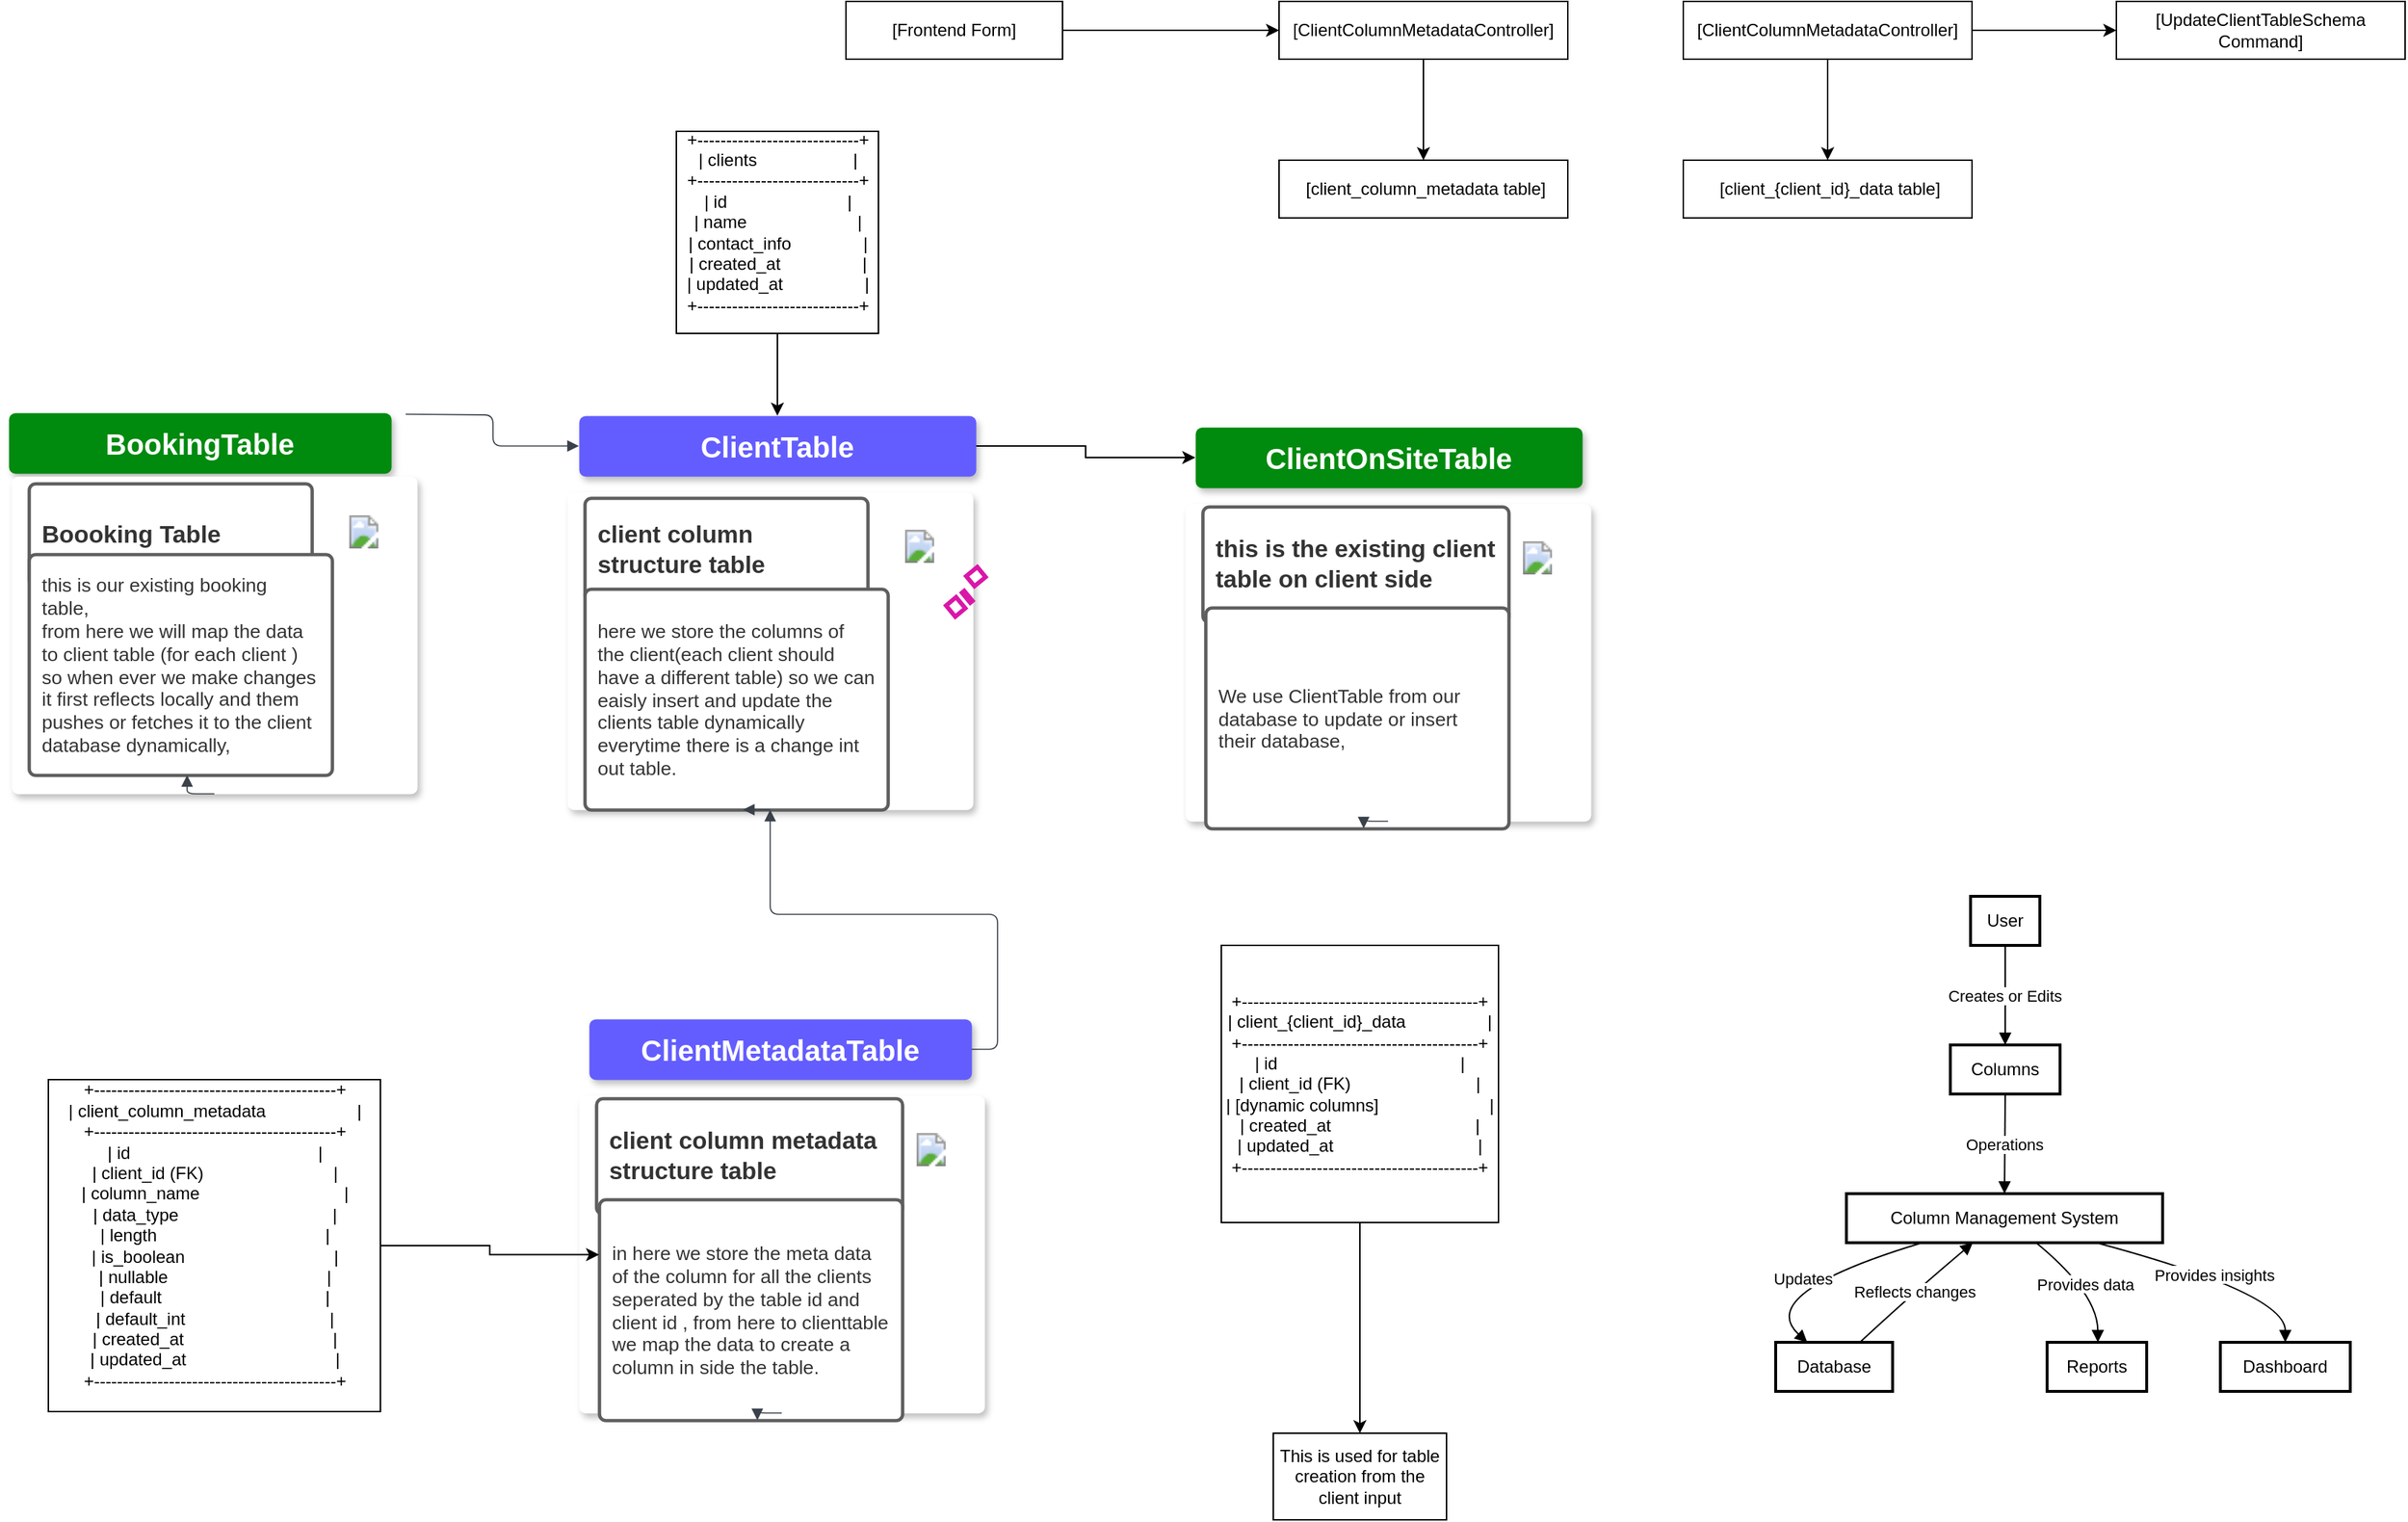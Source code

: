 <mxfile version="24.7.1" type="device">
  <diagram name="Page-1" id="gMaYoaZRvGUbOXfUQB9s">
    <mxGraphModel dx="2840" dy="1237" grid="1" gridSize="10" guides="1" tooltips="1" connect="1" arrows="1" fold="1" page="1" pageScale="1" pageWidth="850" pageHeight="1100" math="0" shadow="0">
      <root>
        <mxCell id="0" />
        <mxCell id="1" parent="0" />
        <mxCell id="2" value="User" style="whiteSpace=wrap;strokeWidth=2;" parent="1" vertex="1">
          <mxGeometry x="529" y="660" width="48" height="34" as="geometry" />
        </mxCell>
        <mxCell id="3" value="Columns" style="whiteSpace=wrap;strokeWidth=2;" parent="1" vertex="1">
          <mxGeometry x="515" y="763" width="76" height="34" as="geometry" />
        </mxCell>
        <mxCell id="4" value="Column Management System" style="whiteSpace=wrap;strokeWidth=2;" parent="1" vertex="1">
          <mxGeometry x="443" y="866" width="219" height="34" as="geometry" />
        </mxCell>
        <mxCell id="5" value="Database" style="whiteSpace=wrap;strokeWidth=2;" parent="1" vertex="1">
          <mxGeometry x="394" y="969" width="81" height="34" as="geometry" />
        </mxCell>
        <mxCell id="6" value="Reports" style="whiteSpace=wrap;strokeWidth=2;" parent="1" vertex="1">
          <mxGeometry x="582" y="969" width="69" height="34" as="geometry" />
        </mxCell>
        <mxCell id="7" value="Dashboard" style="whiteSpace=wrap;strokeWidth=2;" parent="1" vertex="1">
          <mxGeometry x="702" y="969" width="90" height="34" as="geometry" />
        </mxCell>
        <mxCell id="8" value="Creates or Edits" style="curved=1;startArrow=none;endArrow=block;exitX=0.5;exitY=1;entryX=0.5;entryY=0;" parent="1" source="2" target="3" edge="1">
          <mxGeometry relative="1" as="geometry">
            <Array as="points" />
          </mxGeometry>
        </mxCell>
        <mxCell id="9" value="Operations" style="curved=1;startArrow=none;endArrow=block;exitX=0.5;exitY=1;entryX=0.5;entryY=0;" parent="1" source="3" target="4" edge="1">
          <mxGeometry relative="1" as="geometry">
            <Array as="points" />
          </mxGeometry>
        </mxCell>
        <mxCell id="10" value="Updates" style="curved=1;startArrow=none;endArrow=block;exitX=0.24;exitY=1;entryX=0.27;entryY=0;" parent="1" source="4" target="5" edge="1">
          <mxGeometry relative="1" as="geometry">
            <Array as="points">
              <mxPoint x="379" y="935" />
            </Array>
          </mxGeometry>
        </mxCell>
        <mxCell id="11" value="Reflects changes" style="curved=1;startArrow=none;endArrow=block;exitX=0.72;exitY=0;entryX=0.4;entryY=1;" parent="1" source="5" target="4" edge="1">
          <mxGeometry relative="1" as="geometry">
            <Array as="points">
              <mxPoint x="489" y="935" />
            </Array>
          </mxGeometry>
        </mxCell>
        <mxCell id="12" value="Provides data" style="curved=1;startArrow=none;endArrow=block;exitX=0.6;exitY=1;entryX=0.51;entryY=0;" parent="1" source="4" target="6" edge="1">
          <mxGeometry relative="1" as="geometry">
            <Array as="points">
              <mxPoint x="617" y="935" />
            </Array>
          </mxGeometry>
        </mxCell>
        <mxCell id="13" value="Provides insights" style="curved=1;startArrow=none;endArrow=block;exitX=0.79;exitY=1;entryX=0.5;entryY=0;" parent="1" source="4" target="7" edge="1">
          <mxGeometry relative="1" as="geometry">
            <Array as="points">
              <mxPoint x="747" y="935" />
            </Array>
          </mxGeometry>
        </mxCell>
        <mxCell id="Tjk8ZkDtgPsQPMGKYItO-14" value="" style="group;dropTarget=0;pointerEvents=0;" vertex="1" parent="1">
          <mxGeometry x="-276" y="416" width="24" height="29" as="geometry" />
        </mxCell>
        <mxCell id="Tjk8ZkDtgPsQPMGKYItO-15" value="" style="html=1;overflow=block;blockSpacing=1;whiteSpace=wrap;fontSize=13;spacing=0;strokeColor=#d916a8;strokeOpacity=100;rotation=140.412;fillColor=#ffffff;strokeWidth=3;lucidId=u~AWlQXzpMVH;" vertex="1" parent="Tjk8ZkDtgPsQPMGKYItO-14">
          <mxGeometry x="12" y="13" width="2" height="9" as="geometry" />
        </mxCell>
        <mxCell id="Tjk8ZkDtgPsQPMGKYItO-16" value="" style="html=1;overflow=block;blockSpacing=1;whiteSpace=wrap;fontSize=13;spacing=0;strokeColor=#d916a8;strokeOpacity=100;rotation=140.412;fillColor=#ffffff;strokeWidth=3;lucidId=u~AWwldwpm_q;" vertex="1" parent="Tjk8ZkDtgPsQPMGKYItO-14">
          <mxGeometry x="14" width="10" height="9" as="geometry" />
        </mxCell>
        <mxCell id="Tjk8ZkDtgPsQPMGKYItO-17" value="" style="html=1;overflow=block;blockSpacing=1;whiteSpace=wrap;fontSize=13;spacing=0;strokeColor=#d916a8;strokeOpacity=100;rotation=-129.588;fillColor=#ffffff;strokeWidth=3;lucidId=u~AWUJAmjBKh;" vertex="1" parent="Tjk8ZkDtgPsQPMGKYItO-14">
          <mxGeometry y="20" width="10" height="9" as="geometry" />
        </mxCell>
        <mxCell id="Tjk8ZkDtgPsQPMGKYItO-18" value="" style="group;dropTarget=0;pointerEvents=0;" vertex="1" parent="1">
          <mxGeometry x="-443" y="380" width="281" height="220.051" as="geometry" />
        </mxCell>
        <mxCell id="Tjk8ZkDtgPsQPMGKYItO-19" value="" style="html=1;overflow=block;blockSpacing=1;whiteSpace=wrap;fontSize=13;spacing=9;verticalAlign=middle;strokeOpacity=0;fillOpacity=100;rounded=1;absoluteArcSize=1;arcSize=9;shadow=1;fillColor=#ffffff;strokeWidth=2.3;lucidId=u~AWqBCV2VS5;" vertex="1" parent="Tjk8ZkDtgPsQPMGKYItO-18">
          <mxGeometry width="281" height="220" as="geometry" />
        </mxCell>
        <mxCell id="Tjk8ZkDtgPsQPMGKYItO-20" value="" style="html=1;overflow=block;blockSpacing=1;whiteSpace=wrap;shape=image;fontSize=13;spacing=0;strokeColor=none;strokeOpacity=100;strokeWidth=0;image=https://images.lucid.app/images/c185afb9-412e-4422-b100-92cf660dc075/content;lucidId=u~AWeNDob2s1;" vertex="1" parent="Tjk8ZkDtgPsQPMGKYItO-18">
          <mxGeometry x="224" y="26" width="40" height="23" as="geometry" />
        </mxCell>
        <mxCell id="Tjk8ZkDtgPsQPMGKYItO-21" value="client column structure table" style="html=1;overflow=block;blockSpacing=1;whiteSpace=wrap;fontSize=16.7;fontColor=#333333;fontStyle=1;align=left;spacing=9;verticalAlign=middle;strokeColor=#5e5e5e;strokeOpacity=100;rounded=1;absoluteArcSize=1;arcSize=9;strokeWidth=2.3;lucidId=u~AWYS-4RPeJ;" vertex="1" parent="Tjk8ZkDtgPsQPMGKYItO-18">
          <mxGeometry x="12" y="4" width="196" height="71" as="geometry" />
        </mxCell>
        <mxCell id="Tjk8ZkDtgPsQPMGKYItO-22" value="here we store the columns of the client(each client should have a different table) so we can eaisly insert and update the clients table dynamically everytime there is a change int out table." style="html=1;overflow=block;blockSpacing=1;whiteSpace=wrap;fontSize=13.3;fontColor=#333333;align=left;spacing=9;verticalAlign=middle;strokeColor=#5e5e5e;strokeOpacity=100;rounded=1;absoluteArcSize=1;arcSize=9;strokeWidth=2.3;lucidId=u~AW5iMgt4Q7;" vertex="1" parent="Tjk8ZkDtgPsQPMGKYItO-18">
          <mxGeometry x="12" y="67" width="210" height="153" as="geometry" />
        </mxCell>
        <mxCell id="Tjk8ZkDtgPsQPMGKYItO-23" value="" style="html=1;jettySize=18;whiteSpace=wrap;fontSize=13;strokeColor=#3a414a;strokeOpacity=100;strokeWidth=0.8;rounded=1;arcSize=12;edgeStyle=orthogonalEdgeStyle;startArrow=none;endArrow=block;endFill=1;exitX=0.5;exitY=1;exitPerimeter=0;entryX=0.522;entryY=1;entryPerimeter=0;lucidId=dcBWwTLND8jL;" edge="1" parent="Tjk8ZkDtgPsQPMGKYItO-18" source="Tjk8ZkDtgPsQPMGKYItO-19" target="Tjk8ZkDtgPsQPMGKYItO-22">
          <mxGeometry width="100" height="100" relative="1" as="geometry">
            <Array as="points" />
          </mxGeometry>
        </mxCell>
        <mxCell id="Tjk8ZkDtgPsQPMGKYItO-65" style="edgeStyle=orthogonalEdgeStyle;rounded=0;orthogonalLoop=1;jettySize=auto;html=1;" edge="1" parent="1" source="Tjk8ZkDtgPsQPMGKYItO-24" target="Tjk8ZkDtgPsQPMGKYItO-62">
          <mxGeometry relative="1" as="geometry" />
        </mxCell>
        <mxCell id="Tjk8ZkDtgPsQPMGKYItO-24" value="ClientTable" style="html=1;overflow=block;blockSpacing=1;whiteSpace=wrap;fontSize=20;fontColor=#ffffff;fontStyle=1;align=center;spacing=9;verticalAlign=middle;strokeOpacity=0;fillOpacity=100;rounded=1;absoluteArcSize=1;arcSize=9;shadow=1;fillColor=#635dff;strokeWidth=2.3;lucidId=u~AWKzOc-3VQ;" vertex="1" parent="1">
          <mxGeometry x="-435" y="327" width="275" height="42" as="geometry" />
        </mxCell>
        <mxCell id="Tjk8ZkDtgPsQPMGKYItO-25" value="BookingTable" style="html=1;overflow=block;blockSpacing=1;whiteSpace=wrap;fontSize=20;fontColor=#ffffff;fontStyle=1;align=center;spacing=9;verticalAlign=middle;strokeOpacity=0;fillOpacity=100;rounded=1;absoluteArcSize=1;arcSize=9;shadow=1;fillColor=#008A0E;strokeWidth=2.3;lucidId=nfBWnPnNE7Cg;" vertex="1" parent="1">
          <mxGeometry x="-830" y="325" width="265" height="42" as="geometry" />
        </mxCell>
        <mxCell id="Tjk8ZkDtgPsQPMGKYItO-26" value="" style="group;dropTarget=0;pointerEvents=0;" vertex="1" parent="1">
          <mxGeometry x="-661" y="405" width="24" height="30" as="geometry" />
        </mxCell>
        <mxCell id="Tjk8ZkDtgPsQPMGKYItO-27" value="" style="html=1;overflow=block;blockSpacing=1;whiteSpace=wrap;fontSize=13;spacing=0;strokeColor=#d916a8;strokeOpacity=100;rotation=140.412;fillColor=#ffffff;strokeWidth=3;lucidId=rfBW~.pLNgYe;" vertex="1" parent="Tjk8ZkDtgPsQPMGKYItO-26">
          <mxGeometry x="12" y="13" width="2" height="9" as="geometry" />
        </mxCell>
        <mxCell id="Tjk8ZkDtgPsQPMGKYItO-28" value="" style="html=1;overflow=block;blockSpacing=1;whiteSpace=wrap;fontSize=13;spacing=0;strokeColor=#d916a8;strokeOpacity=100;rotation=140.412;fillColor=#ffffff;strokeWidth=3;lucidId=rfBWUp2QNTFI;" vertex="1" parent="Tjk8ZkDtgPsQPMGKYItO-26">
          <mxGeometry x="14" width="10" height="9" as="geometry" />
        </mxCell>
        <mxCell id="Tjk8ZkDtgPsQPMGKYItO-29" value="" style="html=1;overflow=block;blockSpacing=1;whiteSpace=wrap;fontSize=13;spacing=0;strokeColor=#d916a8;strokeOpacity=100;rotation=-129.588;fillColor=#ffffff;strokeWidth=3;lucidId=rfBWaRpt~s8Z;" vertex="1" parent="Tjk8ZkDtgPsQPMGKYItO-26">
          <mxGeometry y="21" width="10" height="9" as="geometry" />
        </mxCell>
        <mxCell id="Tjk8ZkDtgPsQPMGKYItO-30" value="" style="group;dropTarget=0;pointerEvents=0;" vertex="1" parent="1">
          <mxGeometry x="-828" y="369" width="281" height="220.243" as="geometry" />
        </mxCell>
        <mxCell id="Tjk8ZkDtgPsQPMGKYItO-31" value="" style="html=1;overflow=block;blockSpacing=1;whiteSpace=wrap;fontSize=13;spacing=9;verticalAlign=middle;strokeOpacity=0;fillOpacity=100;rounded=1;absoluteArcSize=1;arcSize=9;shadow=1;fillColor=#ffffff;strokeWidth=2.3;lucidId=rfBWUqkXzSNi;" vertex="1" parent="Tjk8ZkDtgPsQPMGKYItO-30">
          <mxGeometry width="281" height="220" as="geometry" />
        </mxCell>
        <mxCell id="Tjk8ZkDtgPsQPMGKYItO-32" value="" style="html=1;overflow=block;blockSpacing=1;whiteSpace=wrap;shape=image;fontSize=13;spacing=0;strokeColor=none;strokeOpacity=100;strokeWidth=0;image=https://images.lucid.app/images/c185afb9-412e-4422-b100-92cf660dc075/content;lucidId=rfBWHFWRYWUi;" vertex="1" parent="Tjk8ZkDtgPsQPMGKYItO-30">
          <mxGeometry x="224" y="27" width="40" height="23" as="geometry" />
        </mxCell>
        <mxCell id="Tjk8ZkDtgPsQPMGKYItO-33" value="Boooking Table" style="html=1;overflow=block;blockSpacing=1;whiteSpace=wrap;fontSize=16.7;fontColor=#333333;fontStyle=1;align=left;spacing=9;verticalAlign=middle;strokeColor=#5e5e5e;strokeOpacity=100;rounded=1;absoluteArcSize=1;arcSize=9;strokeWidth=2.3;lucidId=rfBW9VxdSLrM;" vertex="1" parent="Tjk8ZkDtgPsQPMGKYItO-30">
          <mxGeometry x="12" y="5" width="196" height="71" as="geometry" />
        </mxCell>
        <mxCell id="Tjk8ZkDtgPsQPMGKYItO-34" value="this is our existing booking table,&#xa;from here we will map the data to client table (for each client ) so when ever we make changes it first reflects locally and them pushes or fetches it to the client database dynamically," style="html=1;overflow=block;blockSpacing=1;whiteSpace=wrap;fontSize=13.3;fontColor=#333333;align=left;spacing=9;verticalAlign=middle;strokeColor=#5e5e5e;strokeOpacity=100;rounded=1;absoluteArcSize=1;arcSize=9;strokeWidth=2.3;lucidId=rfBWb71aAcAI;" vertex="1" parent="Tjk8ZkDtgPsQPMGKYItO-30">
          <mxGeometry x="12" y="54" width="210" height="153" as="geometry" />
        </mxCell>
        <mxCell id="Tjk8ZkDtgPsQPMGKYItO-35" value="" style="html=1;jettySize=18;whiteSpace=wrap;fontSize=13;strokeColor=#3a414a;strokeOpacity=100;strokeWidth=0.8;rounded=1;arcSize=12;edgeStyle=orthogonalEdgeStyle;startArrow=none;endArrow=block;endFill=1;exitX=0.5;exitY=1;exitPerimeter=0;entryX=0.522;entryY=1;entryPerimeter=0;lucidId=rfBWBphx.Z_N;" edge="1" parent="Tjk8ZkDtgPsQPMGKYItO-30" source="Tjk8ZkDtgPsQPMGKYItO-31" target="Tjk8ZkDtgPsQPMGKYItO-34">
          <mxGeometry width="100" height="100" relative="1" as="geometry">
            <Array as="points" />
          </mxGeometry>
        </mxCell>
        <mxCell id="Tjk8ZkDtgPsQPMGKYItO-36" value="" style="html=1;jettySize=18;whiteSpace=wrap;fontSize=13;strokeColor=#3a414a;strokeOpacity=100;strokeWidth=0.8;rounded=1;arcSize=12;edgeStyle=orthogonalEdgeStyle;startArrow=none;endArrow=block;endFill=1;exitX=1;exitY=0.5;exitPerimeter=0;entryX=0;entryY=0.5;entryPerimeter=0;lucidId=4iBWdzindmDg;" edge="1" parent="1" target="Tjk8ZkDtgPsQPMGKYItO-24">
          <mxGeometry width="100" height="100" relative="1" as="geometry">
            <Array as="points" />
            <mxPoint x="-555" y="326" as="sourcePoint" />
          </mxGeometry>
        </mxCell>
        <mxCell id="Tjk8ZkDtgPsQPMGKYItO-37" value="" style="html=1;overflow=block;blockSpacing=1;whiteSpace=wrap;fontSize=13;spacing=0;strokeColor=#d916a8;strokeOpacity=100;rotation=140.412;fillColor=#ffffff;strokeWidth=3;lucidId=.iBWWZ9fMMan;" vertex="1" parent="1">
          <mxGeometry x="-167" y="448" width="2" height="9" as="geometry" />
        </mxCell>
        <mxCell id="Tjk8ZkDtgPsQPMGKYItO-38" value="" style="html=1;overflow=block;blockSpacing=1;whiteSpace=wrap;fontSize=13;spacing=0;strokeColor=#d916a8;strokeOpacity=100;rotation=140.412;fillColor=#ffffff;strokeWidth=3;lucidId=.iBWFMiYElh8;" vertex="1" parent="1">
          <mxGeometry x="-165" y="434" width="10" height="9" as="geometry" />
        </mxCell>
        <mxCell id="Tjk8ZkDtgPsQPMGKYItO-39" value="" style="html=1;overflow=block;blockSpacing=1;whiteSpace=wrap;fontSize=13;spacing=0;strokeColor=#d916a8;strokeOpacity=100;rotation=-129.588;fillColor=#ffffff;strokeWidth=3;lucidId=.iBW_JqygYs_;" vertex="1" parent="1">
          <mxGeometry x="-179" y="455" width="10" height="9" as="geometry" />
        </mxCell>
        <mxCell id="Tjk8ZkDtgPsQPMGKYItO-40" value="" style="group;dropTarget=0;pointerEvents=0;" vertex="1" parent="1">
          <mxGeometry x="-435" y="798" width="281" height="220.101" as="geometry" />
        </mxCell>
        <mxCell id="Tjk8ZkDtgPsQPMGKYItO-41" value="" style="html=1;overflow=block;blockSpacing=1;whiteSpace=wrap;fontSize=13;spacing=9;verticalAlign=middle;strokeOpacity=0;fillOpacity=100;rounded=1;absoluteArcSize=1;arcSize=9;shadow=1;fillColor=#ffffff;strokeWidth=2.3;lucidId=.iBWFkyO.M_Q;" vertex="1" parent="Tjk8ZkDtgPsQPMGKYItO-40">
          <mxGeometry width="281" height="220" as="geometry" />
        </mxCell>
        <mxCell id="Tjk8ZkDtgPsQPMGKYItO-42" value="" style="html=1;overflow=block;blockSpacing=1;whiteSpace=wrap;shape=image;fontSize=13;spacing=0;strokeColor=none;strokeOpacity=100;strokeWidth=0;image=https://images.lucid.app/images/c185afb9-412e-4422-b100-92cf660dc075/content;lucidId=.iBWa8JKXVgN;" vertex="1" parent="Tjk8ZkDtgPsQPMGKYItO-40">
          <mxGeometry x="224" y="26" width="40" height="23" as="geometry" />
        </mxCell>
        <mxCell id="Tjk8ZkDtgPsQPMGKYItO-43" value="client column metadata structure table" style="html=1;overflow=block;blockSpacing=1;whiteSpace=wrap;fontSize=16.7;fontColor=#333333;fontStyle=1;align=left;spacing=9;verticalAlign=middle;strokeColor=#5e5e5e;strokeOpacity=100;rounded=1;absoluteArcSize=1;arcSize=9;strokeWidth=2.3;lucidId=.iBWCVdhbdKs;" vertex="1" parent="Tjk8ZkDtgPsQPMGKYItO-40">
          <mxGeometry x="12" y="2" width="212" height="80" as="geometry" />
        </mxCell>
        <mxCell id="Tjk8ZkDtgPsQPMGKYItO-44" value="in here we store the meta data of the column for all the clients seperated by the table id and client id , from here to clienttable we map the data to create a column in side the table." style="html=1;overflow=block;blockSpacing=1;whiteSpace=wrap;fontSize=13.3;fontColor=#333333;align=left;spacing=9;verticalAlign=middle;strokeColor=#5e5e5e;strokeOpacity=100;rounded=1;absoluteArcSize=1;arcSize=9;strokeWidth=2.3;lucidId=.iBWprZ5b4EC;" vertex="1" parent="Tjk8ZkDtgPsQPMGKYItO-40">
          <mxGeometry x="14" y="72" width="210" height="153" as="geometry" />
        </mxCell>
        <mxCell id="Tjk8ZkDtgPsQPMGKYItO-45" value="" style="html=1;jettySize=18;whiteSpace=wrap;fontSize=13;strokeColor=#3a414a;strokeOpacity=100;strokeWidth=0.8;rounded=1;arcSize=12;edgeStyle=orthogonalEdgeStyle;startArrow=none;endArrow=block;endFill=1;exitX=0.5;exitY=1;exitPerimeter=0;entryX=0.522;entryY=1;entryPerimeter=0;lucidId=.iBWMOWsubrZ;" edge="1" parent="Tjk8ZkDtgPsQPMGKYItO-40" source="Tjk8ZkDtgPsQPMGKYItO-41" target="Tjk8ZkDtgPsQPMGKYItO-44">
          <mxGeometry width="100" height="100" relative="1" as="geometry">
            <Array as="points" />
          </mxGeometry>
        </mxCell>
        <mxCell id="Tjk8ZkDtgPsQPMGKYItO-46" value="ClientMetadataTable" style="html=1;overflow=block;blockSpacing=1;whiteSpace=wrap;fontSize=20;fontColor=#ffffff;fontStyle=1;align=center;spacing=9;verticalAlign=middle;strokeOpacity=0;fillOpacity=100;rounded=1;absoluteArcSize=1;arcSize=9;shadow=1;fillColor=#635dff;strokeWidth=2.3;lucidId=.iBWn_iySjag;" vertex="1" parent="1">
          <mxGeometry x="-428" y="745" width="265" height="42" as="geometry" />
        </mxCell>
        <mxCell id="Tjk8ZkDtgPsQPMGKYItO-47" value="" style="html=1;jettySize=18;whiteSpace=wrap;fontSize=13;strokeColor=#3a414a;strokeOpacity=100;strokeWidth=0.8;rounded=1;arcSize=12;edgeStyle=orthogonalEdgeStyle;startArrow=none;endArrow=block;endFill=1;exitX=1;exitY=0.5;exitPerimeter=0;entryX=0.5;entryY=1;entryPerimeter=0;lucidId=-kBWqiRF8m~P;" edge="1" parent="1" source="Tjk8ZkDtgPsQPMGKYItO-46" target="Tjk8ZkDtgPsQPMGKYItO-19">
          <mxGeometry width="100" height="100" relative="1" as="geometry">
            <Array as="points" />
          </mxGeometry>
        </mxCell>
        <mxCell id="Tjk8ZkDtgPsQPMGKYItO-56" value="" style="group;dropTarget=0;pointerEvents=0;" vertex="1" parent="1">
          <mxGeometry x="-15" y="388" width="281" height="220.101" as="geometry" />
        </mxCell>
        <mxCell id="Tjk8ZkDtgPsQPMGKYItO-57" value="" style="html=1;overflow=block;blockSpacing=1;whiteSpace=wrap;fontSize=13;spacing=9;verticalAlign=middle;strokeOpacity=0;fillOpacity=100;rounded=1;absoluteArcSize=1;arcSize=9;shadow=1;fillColor=#ffffff;strokeWidth=2.3;lucidId=.iBWFkyO.M_Q;" vertex="1" parent="Tjk8ZkDtgPsQPMGKYItO-56">
          <mxGeometry width="281" height="220" as="geometry" />
        </mxCell>
        <mxCell id="Tjk8ZkDtgPsQPMGKYItO-58" value="" style="html=1;overflow=block;blockSpacing=1;whiteSpace=wrap;shape=image;fontSize=13;spacing=0;strokeColor=none;strokeOpacity=100;strokeWidth=0;image=https://images.lucid.app/images/c185afb9-412e-4422-b100-92cf660dc075/content;lucidId=.iBWa8JKXVgN;" vertex="1" parent="Tjk8ZkDtgPsQPMGKYItO-56">
          <mxGeometry x="224" y="26" width="40" height="23" as="geometry" />
        </mxCell>
        <mxCell id="Tjk8ZkDtgPsQPMGKYItO-59" value="this is the existing client table on client side&amp;nbsp;" style="html=1;overflow=block;blockSpacing=1;whiteSpace=wrap;fontSize=16.7;fontColor=#333333;fontStyle=1;align=left;spacing=9;verticalAlign=middle;strokeColor=#5e5e5e;strokeOpacity=100;rounded=1;absoluteArcSize=1;arcSize=9;strokeWidth=2.3;lucidId=.iBWCVdhbdKs;" vertex="1" parent="Tjk8ZkDtgPsQPMGKYItO-56">
          <mxGeometry x="12" y="2" width="212" height="80" as="geometry" />
        </mxCell>
        <mxCell id="Tjk8ZkDtgPsQPMGKYItO-60" value="We use ClientTable from our database to update or insert their database," style="html=1;overflow=block;blockSpacing=1;whiteSpace=wrap;fontSize=13.3;fontColor=#333333;align=left;spacing=9;verticalAlign=middle;strokeColor=#5e5e5e;strokeOpacity=100;rounded=1;absoluteArcSize=1;arcSize=9;strokeWidth=2.3;lucidId=.iBWprZ5b4EC;" vertex="1" parent="Tjk8ZkDtgPsQPMGKYItO-56">
          <mxGeometry x="14" y="72" width="210" height="153" as="geometry" />
        </mxCell>
        <mxCell id="Tjk8ZkDtgPsQPMGKYItO-61" value="" style="html=1;jettySize=18;whiteSpace=wrap;fontSize=13;strokeColor=#3a414a;strokeOpacity=100;strokeWidth=0.8;rounded=1;arcSize=12;edgeStyle=orthogonalEdgeStyle;startArrow=none;endArrow=block;endFill=1;exitX=0.5;exitY=1;exitPerimeter=0;entryX=0.522;entryY=1;entryPerimeter=0;lucidId=.iBWMOWsubrZ;" edge="1" parent="Tjk8ZkDtgPsQPMGKYItO-56" source="Tjk8ZkDtgPsQPMGKYItO-57" target="Tjk8ZkDtgPsQPMGKYItO-60">
          <mxGeometry width="100" height="100" relative="1" as="geometry">
            <Array as="points" />
          </mxGeometry>
        </mxCell>
        <mxCell id="Tjk8ZkDtgPsQPMGKYItO-62" value="ClientOnSiteTable" style="html=1;overflow=block;blockSpacing=1;whiteSpace=wrap;fontSize=20;fontColor=#ffffff;fontStyle=1;align=center;spacing=9;verticalAlign=middle;strokeOpacity=0;fillOpacity=100;rounded=1;absoluteArcSize=1;arcSize=9;shadow=1;fillColor=#008A0E;strokeWidth=2.3;lucidId=.iBWn_iySjag;" vertex="1" parent="1">
          <mxGeometry x="-8" y="335" width="268" height="42" as="geometry" />
        </mxCell>
        <mxCell id="Tjk8ZkDtgPsQPMGKYItO-70" style="edgeStyle=orthogonalEdgeStyle;rounded=0;orthogonalLoop=1;jettySize=auto;html=1;entryX=0;entryY=0.5;entryDx=0;entryDy=0;" edge="1" parent="1" source="Tjk8ZkDtgPsQPMGKYItO-68" target="Tjk8ZkDtgPsQPMGKYItO-69">
          <mxGeometry relative="1" as="geometry" />
        </mxCell>
        <mxCell id="Tjk8ZkDtgPsQPMGKYItO-68" value="&lt;span style=&quot;text-align: left;&quot;&gt;[Frontend Form]&lt;/span&gt;" style="rounded=0;whiteSpace=wrap;html=1;" vertex="1" parent="1">
          <mxGeometry x="-250" y="40" width="150" height="40" as="geometry" />
        </mxCell>
        <mxCell id="Tjk8ZkDtgPsQPMGKYItO-72" style="edgeStyle=orthogonalEdgeStyle;rounded=0;orthogonalLoop=1;jettySize=auto;html=1;entryX=0.5;entryY=0;entryDx=0;entryDy=0;" edge="1" parent="1" source="Tjk8ZkDtgPsQPMGKYItO-69" target="Tjk8ZkDtgPsQPMGKYItO-71">
          <mxGeometry relative="1" as="geometry" />
        </mxCell>
        <mxCell id="Tjk8ZkDtgPsQPMGKYItO-69" value="&lt;span style=&quot;text-align: left;&quot;&gt;[ClientColumnMetadataController]&lt;/span&gt;" style="rounded=0;whiteSpace=wrap;html=1;" vertex="1" parent="1">
          <mxGeometry x="50" y="40" width="200" height="40" as="geometry" />
        </mxCell>
        <mxCell id="Tjk8ZkDtgPsQPMGKYItO-71" value="&lt;span style=&quot;text-align: left;&quot;&gt;&amp;nbsp;[client_column_metadata table]&lt;/span&gt;" style="rounded=0;whiteSpace=wrap;html=1;" vertex="1" parent="1">
          <mxGeometry x="50" y="150" width="200" height="40" as="geometry" />
        </mxCell>
        <mxCell id="Tjk8ZkDtgPsQPMGKYItO-76" style="edgeStyle=orthogonalEdgeStyle;rounded=0;orthogonalLoop=1;jettySize=auto;html=1;" edge="1" parent="1" source="Tjk8ZkDtgPsQPMGKYItO-73" target="Tjk8ZkDtgPsQPMGKYItO-74">
          <mxGeometry relative="1" as="geometry" />
        </mxCell>
        <mxCell id="Tjk8ZkDtgPsQPMGKYItO-77" style="edgeStyle=orthogonalEdgeStyle;rounded=0;orthogonalLoop=1;jettySize=auto;html=1;entryX=0.5;entryY=0;entryDx=0;entryDy=0;" edge="1" parent="1" source="Tjk8ZkDtgPsQPMGKYItO-73" target="Tjk8ZkDtgPsQPMGKYItO-75">
          <mxGeometry relative="1" as="geometry" />
        </mxCell>
        <mxCell id="Tjk8ZkDtgPsQPMGKYItO-73" value="&lt;span style=&quot;text-align: left;&quot;&gt;[ClientColumnMetadataController]&lt;/span&gt;" style="rounded=0;whiteSpace=wrap;html=1;" vertex="1" parent="1">
          <mxGeometry x="330" y="40" width="200" height="40" as="geometry" />
        </mxCell>
        <mxCell id="Tjk8ZkDtgPsQPMGKYItO-74" value="&lt;span style=&quot;text-align: left;&quot;&gt;[UpdateClientTableSchema Command]&lt;/span&gt;" style="rounded=0;whiteSpace=wrap;html=1;" vertex="1" parent="1">
          <mxGeometry x="630" y="40" width="200" height="40" as="geometry" />
        </mxCell>
        <mxCell id="Tjk8ZkDtgPsQPMGKYItO-75" value="&lt;span style=&quot;text-align: left;&quot;&gt;&amp;nbsp;[client_{client_id}_data table]&lt;/span&gt;" style="rounded=0;whiteSpace=wrap;html=1;" vertex="1" parent="1">
          <mxGeometry x="330" y="150" width="200" height="40" as="geometry" />
        </mxCell>
        <mxCell id="Tjk8ZkDtgPsQPMGKYItO-85" style="edgeStyle=orthogonalEdgeStyle;rounded=0;orthogonalLoop=1;jettySize=auto;html=1;entryX=0;entryY=0.25;entryDx=0;entryDy=0;" edge="1" parent="1" source="Tjk8ZkDtgPsQPMGKYItO-80" target="Tjk8ZkDtgPsQPMGKYItO-44">
          <mxGeometry relative="1" as="geometry" />
        </mxCell>
        <mxCell id="Tjk8ZkDtgPsQPMGKYItO-80" value="&lt;div&gt;+------------------------------------------+&lt;/div&gt;&lt;div&gt;| client_column_metadata&amp;nbsp; &amp;nbsp; &amp;nbsp; &amp;nbsp; &amp;nbsp; &amp;nbsp; &amp;nbsp; &amp;nbsp; &amp;nbsp; &amp;nbsp;|&lt;/div&gt;&lt;div&gt;+------------------------------------------+&lt;/div&gt;&lt;div&gt;| id&amp;nbsp; &amp;nbsp; &amp;nbsp; &amp;nbsp; &amp;nbsp; &amp;nbsp; &amp;nbsp; &amp;nbsp; &amp;nbsp; &amp;nbsp; &amp;nbsp; &amp;nbsp; &amp;nbsp; &amp;nbsp; &amp;nbsp; &amp;nbsp; &amp;nbsp; &amp;nbsp; &amp;nbsp; &amp;nbsp;|&lt;/div&gt;&lt;div&gt;| client_id (FK)&amp;nbsp; &amp;nbsp; &amp;nbsp; &amp;nbsp; &amp;nbsp; &amp;nbsp; &amp;nbsp; &amp;nbsp; &amp;nbsp; &amp;nbsp; &amp;nbsp; &amp;nbsp; &amp;nbsp; &amp;nbsp;|&lt;/div&gt;&lt;div&gt;| column_name&amp;nbsp; &amp;nbsp; &amp;nbsp; &amp;nbsp; &amp;nbsp; &amp;nbsp; &amp;nbsp; &amp;nbsp; &amp;nbsp; &amp;nbsp; &amp;nbsp; &amp;nbsp; &amp;nbsp; &amp;nbsp; &amp;nbsp; |&lt;/div&gt;&lt;div&gt;| data_type&amp;nbsp; &amp;nbsp; &amp;nbsp; &amp;nbsp; &amp;nbsp; &amp;nbsp; &amp;nbsp; &amp;nbsp; &amp;nbsp; &amp;nbsp; &amp;nbsp; &amp;nbsp; &amp;nbsp; &amp;nbsp; &amp;nbsp; &amp;nbsp; |&lt;/div&gt;&lt;div&gt;| length&amp;nbsp; &amp;nbsp; &amp;nbsp; &amp;nbsp; &amp;nbsp; &amp;nbsp; &amp;nbsp; &amp;nbsp; &amp;nbsp; &amp;nbsp; &amp;nbsp; &amp;nbsp; &amp;nbsp; &amp;nbsp; &amp;nbsp; &amp;nbsp; &amp;nbsp; &amp;nbsp;|&lt;/div&gt;&lt;div&gt;| is_boolean&amp;nbsp; &amp;nbsp; &amp;nbsp; &amp;nbsp; &amp;nbsp; &amp;nbsp; &amp;nbsp; &amp;nbsp; &amp;nbsp; &amp;nbsp; &amp;nbsp; &amp;nbsp; &amp;nbsp; &amp;nbsp; &amp;nbsp; &amp;nbsp;|&lt;/div&gt;&lt;div&gt;| nullable&amp;nbsp; &amp;nbsp; &amp;nbsp; &amp;nbsp; &amp;nbsp; &amp;nbsp; &amp;nbsp; &amp;nbsp; &amp;nbsp; &amp;nbsp; &amp;nbsp; &amp;nbsp; &amp;nbsp; &amp;nbsp; &amp;nbsp; &amp;nbsp; &amp;nbsp;|&lt;/div&gt;&lt;div&gt;| default&amp;nbsp; &amp;nbsp; &amp;nbsp; &amp;nbsp; &amp;nbsp; &amp;nbsp; &amp;nbsp; &amp;nbsp; &amp;nbsp; &amp;nbsp; &amp;nbsp; &amp;nbsp; &amp;nbsp; &amp;nbsp; &amp;nbsp; &amp;nbsp; &amp;nbsp; |&lt;/div&gt;&lt;div&gt;| default_int&amp;nbsp; &amp;nbsp; &amp;nbsp; &amp;nbsp; &amp;nbsp; &amp;nbsp; &amp;nbsp; &amp;nbsp; &amp;nbsp; &amp;nbsp; &amp;nbsp; &amp;nbsp; &amp;nbsp; &amp;nbsp; &amp;nbsp; |&lt;/div&gt;&lt;div&gt;| created_at&amp;nbsp; &amp;nbsp; &amp;nbsp; &amp;nbsp; &amp;nbsp; &amp;nbsp; &amp;nbsp; &amp;nbsp; &amp;nbsp; &amp;nbsp; &amp;nbsp; &amp;nbsp; &amp;nbsp; &amp;nbsp; &amp;nbsp; &amp;nbsp;|&lt;/div&gt;&lt;div&gt;| updated_at&amp;nbsp; &amp;nbsp; &amp;nbsp; &amp;nbsp; &amp;nbsp; &amp;nbsp; &amp;nbsp; &amp;nbsp; &amp;nbsp; &amp;nbsp; &amp;nbsp; &amp;nbsp; &amp;nbsp; &amp;nbsp; &amp;nbsp; &amp;nbsp;|&lt;/div&gt;&lt;div&gt;+------------------------------------------+&lt;/div&gt;&lt;div&gt;&lt;br&gt;&lt;/div&gt;" style="whiteSpace=wrap;html=1;aspect=fixed;" vertex="1" parent="1">
          <mxGeometry x="-802.5" y="787" width="230" height="230" as="geometry" />
        </mxCell>
        <mxCell id="Tjk8ZkDtgPsQPMGKYItO-86" style="edgeStyle=orthogonalEdgeStyle;rounded=0;orthogonalLoop=1;jettySize=auto;html=1;" edge="1" parent="1" source="Tjk8ZkDtgPsQPMGKYItO-82" target="Tjk8ZkDtgPsQPMGKYItO-24">
          <mxGeometry relative="1" as="geometry" />
        </mxCell>
        <mxCell id="Tjk8ZkDtgPsQPMGKYItO-82" value="&lt;div&gt;+----------------------------+&lt;/div&gt;&lt;div&gt;| clients&amp;nbsp; &amp;nbsp; &amp;nbsp; &amp;nbsp; &amp;nbsp; &amp;nbsp; &amp;nbsp; &amp;nbsp; &amp;nbsp; &amp;nbsp; |&lt;/div&gt;&lt;div&gt;+----------------------------+&lt;/div&gt;&lt;div&gt;| id&amp;nbsp; &amp;nbsp; &amp;nbsp; &amp;nbsp; &amp;nbsp; &amp;nbsp; &amp;nbsp; &amp;nbsp; &amp;nbsp; &amp;nbsp; &amp;nbsp; &amp;nbsp; &amp;nbsp;|&lt;/div&gt;&lt;div&gt;| name&amp;nbsp; &amp;nbsp; &amp;nbsp; &amp;nbsp; &amp;nbsp; &amp;nbsp; &amp;nbsp; &amp;nbsp; &amp;nbsp; &amp;nbsp; &amp;nbsp; &amp;nbsp;|&lt;/div&gt;&lt;div&gt;| contact_info&amp;nbsp; &amp;nbsp; &amp;nbsp; &amp;nbsp; &amp;nbsp; &amp;nbsp; &amp;nbsp; &amp;nbsp;|&lt;/div&gt;&lt;div&gt;| created_at&amp;nbsp; &amp;nbsp; &amp;nbsp; &amp;nbsp; &amp;nbsp; &amp;nbsp; &amp;nbsp; &amp;nbsp; &amp;nbsp;|&lt;/div&gt;&lt;div&gt;| updated_at&amp;nbsp; &amp;nbsp; &amp;nbsp; &amp;nbsp; &amp;nbsp; &amp;nbsp; &amp;nbsp; &amp;nbsp; &amp;nbsp;|&lt;/div&gt;&lt;div&gt;+----------------------------+&lt;/div&gt;&lt;div&gt;&lt;br&gt;&lt;/div&gt;" style="whiteSpace=wrap;html=1;aspect=fixed;" vertex="1" parent="1">
          <mxGeometry x="-367.5" y="130" width="140" height="140" as="geometry" />
        </mxCell>
        <mxCell id="Tjk8ZkDtgPsQPMGKYItO-88" value="" style="edgeStyle=orthogonalEdgeStyle;rounded=0;orthogonalLoop=1;jettySize=auto;html=1;" edge="1" parent="1" source="Tjk8ZkDtgPsQPMGKYItO-83" target="Tjk8ZkDtgPsQPMGKYItO-87">
          <mxGeometry relative="1" as="geometry" />
        </mxCell>
        <mxCell id="Tjk8ZkDtgPsQPMGKYItO-83" value="+-----------------------------------------+&#xa;| client_{client_id}_data                 |&#xa;+-----------------------------------------+&#xa;| id                                      |&#xa;| client_id (FK)                          |&#xa;| [dynamic columns]                       |&#xa;| created_at                              |&#xa;| updated_at                              |&#xa;+-----------------------------------------+" style="whiteSpace=wrap;html=1;aspect=fixed;" vertex="1" parent="1">
          <mxGeometry x="10" y="694" width="192" height="192" as="geometry" />
        </mxCell>
        <mxCell id="Tjk8ZkDtgPsQPMGKYItO-87" value="This is used for table creation from the client input" style="whiteSpace=wrap;html=1;" vertex="1" parent="1">
          <mxGeometry x="46" y="1032" width="120" height="60" as="geometry" />
        </mxCell>
      </root>
    </mxGraphModel>
  </diagram>
</mxfile>
